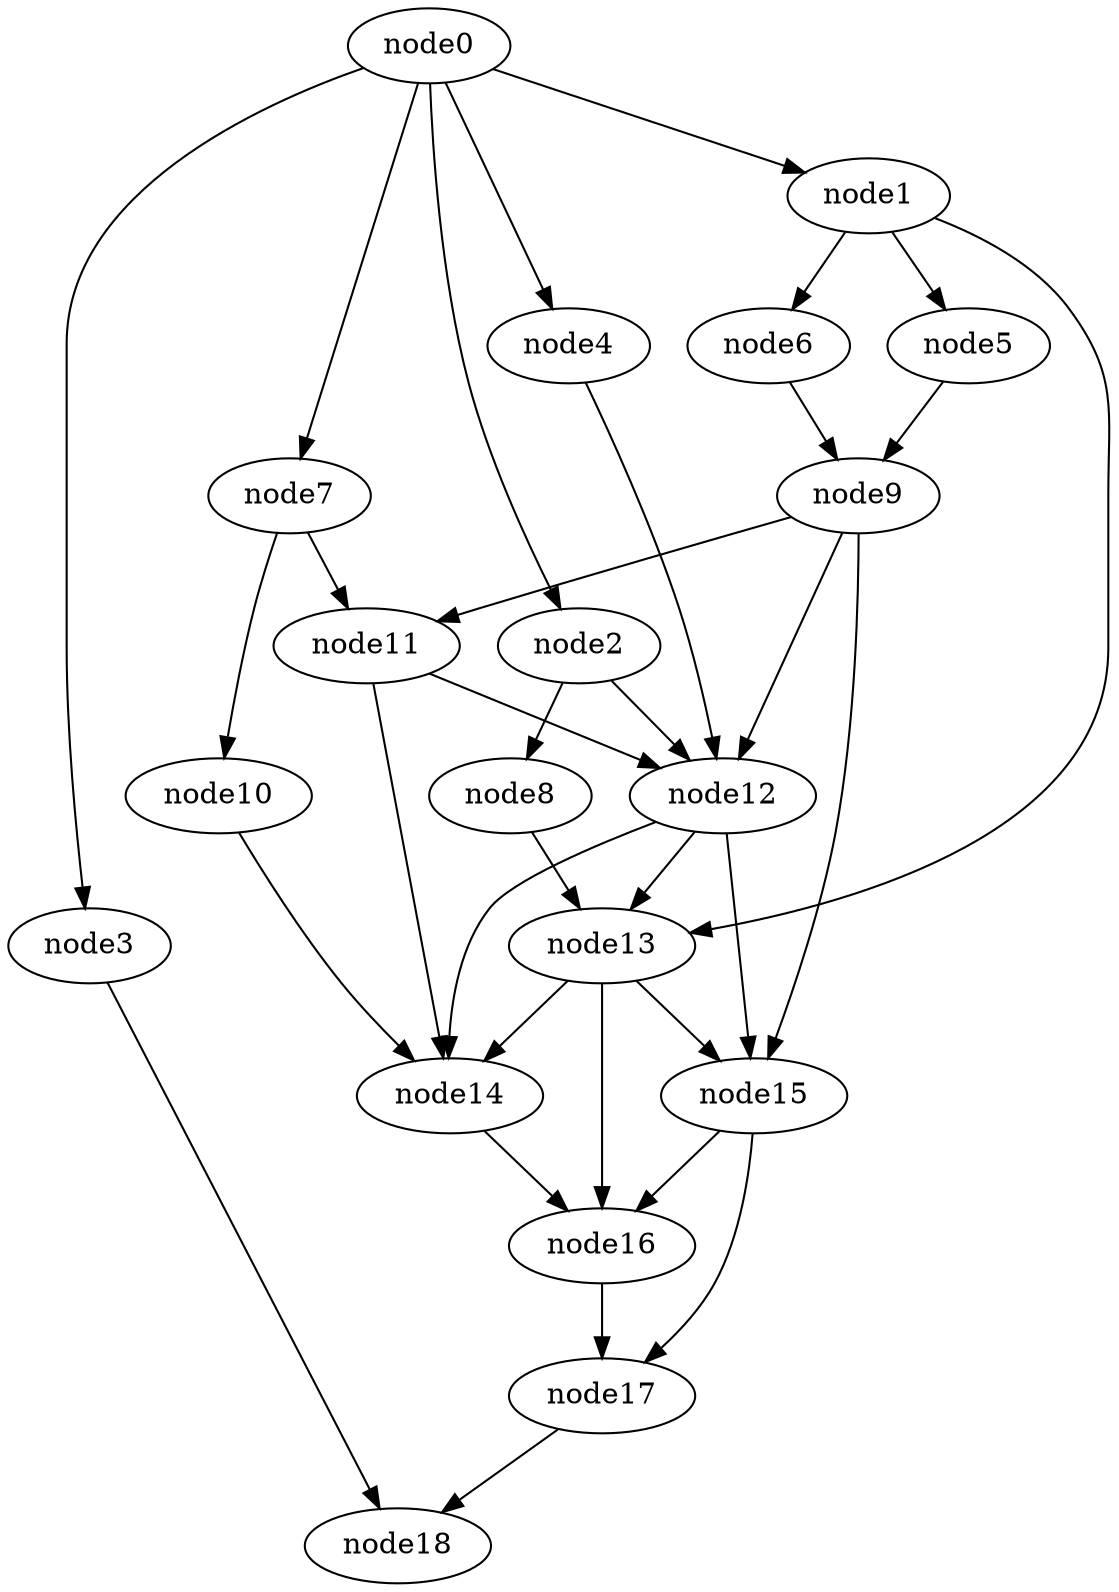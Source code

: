 digraph g{
	node18
	node17 -> node18
	node16 -> node17
	node15 -> node17
	node15 -> node16
	node14 -> node16
	node13 -> node16
	node13 -> node15
	node13 -> node14
	node12 -> node15
	node12 -> node14
	node12 -> node13
	node11 -> node14
	node11 -> node12
	node10 -> node14
	node9 -> node15
	node9 -> node12
	node9 -> node11
	node8 -> node13
	node7 -> node11
	node7 -> node10
	node6 -> node9
	node5 -> node9
	node4 -> node12
	node3 -> node18
	node2 -> node12
	node2 -> node8
	node1 -> node13
	node1 -> node6
	node1 -> node5
	node0 -> node7
	node0 -> node4
	node0 -> node3
	node0 -> node2
	node0 -> node1
}
